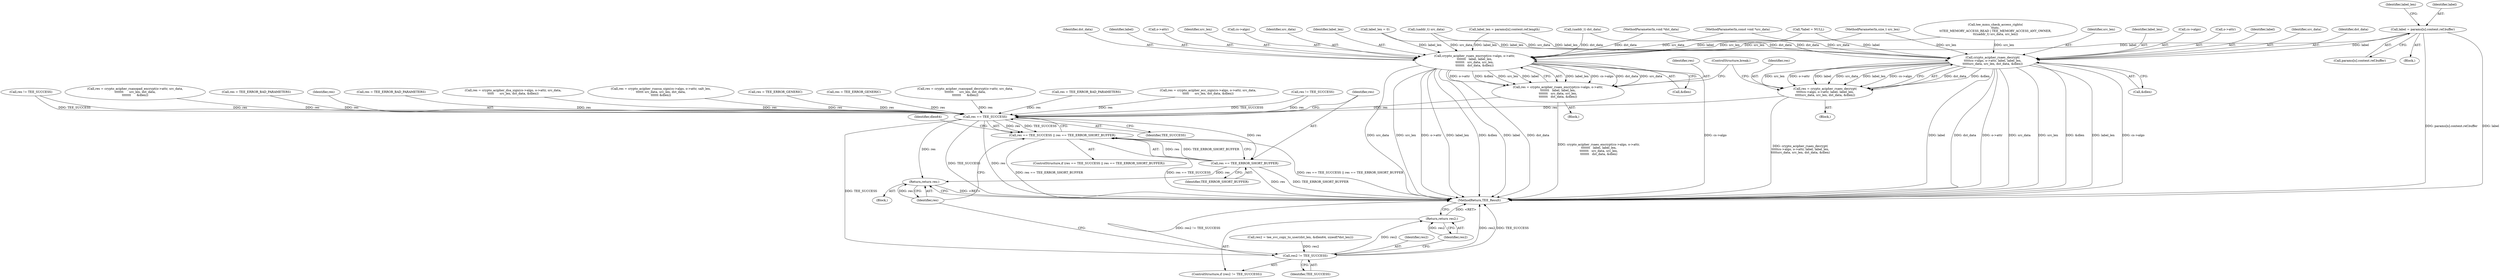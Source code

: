 digraph "0_optee_os_70697bf3c5dc3d201341b01a1a8e5bc6d2fb48f8@array" {
"1000342" [label="(Call,label = params[n].content.ref.buffer)"];
"1000374" [label="(Call,crypto_acipher_rsaes_encrypt(cs->algo, o->attr,\n\t\t\t\t\t\t\t   label, label_len,\n\t\t\t\t\t\t\t   src_data, src_len,\n\t\t\t\t\t\t\t   dst_data, &dlen))"];
"1000372" [label="(Call,res = crypto_acipher_rsaes_encrypt(cs->algo, o->attr,\n\t\t\t\t\t\t\t   label, label_len,\n\t\t\t\t\t\t\t   src_data, src_len,\n\t\t\t\t\t\t\t   dst_data, &dlen))"];
"1000511" [label="(Call,res == TEE_SUCCESS)"];
"1000510" [label="(Call,res == TEE_SUCCESS || res == TEE_ERROR_SHORT_BUFFER)"];
"1000514" [label="(Call,res == TEE_ERROR_SHORT_BUFFER)"];
"1000537" [label="(Return,return res;)"];
"1000532" [label="(Call,res2 != TEE_SUCCESS)"];
"1000535" [label="(Return,return res2;)"];
"1000398" [label="(Call,crypto_acipher_rsaes_decrypt(\n\t\t\t\t\tcs->algo, o->attr, label, label_len,\n\t\t\t\t\tsrc_data, src_len, dst_data, &dlen))"];
"1000396" [label="(Call,res = crypto_acipher_rsaes_decrypt(\n\t\t\t\t\tcs->algo, o->attr, label, label_len,\n\t\t\t\t\tsrc_data, src_len, dst_data, &dlen))"];
"1000105" [label="(MethodParameterIn,const void *src_data)"];
"1000249" [label="(Call,res != TEE_SUCCESS)"];
"1000386" [label="(Call,&dlen)"];
"1000539" [label="(MethodReturn,TEE_Result)"];
"1000300" [label="(Call,res = crypto_acipher_rsanopad_decrypt(o->attr, src_data,\n\t\t\t\t\t\t\t      src_len, dst_data,\n\t\t\t\t\t\t\t      &dlen))"];
"1000414" [label="(Call,res = TEE_ERROR_BAD_PARAMETERS)"];
"1000514" [label="(Call,res == TEE_ERROR_SHORT_BUFFER)"];
"1000344" [label="(Call,params[n].content.ref.buffer)"];
"1000516" [label="(Identifier,TEE_ERROR_SHORT_BUFFER)"];
"1000417" [label="(ControlStructure,break;)"];
"1000398" [label="(Call,crypto_acipher_rsaes_decrypt(\n\t\t\t\t\tcs->algo, o->attr, label, label_len,\n\t\t\t\t\tsrc_data, src_len, dst_data, &dlen))"];
"1000486" [label="(Call,res = crypto_acipher_ecc_sign(cs->algo, o->attr, src_data,\n\t\t\t\t\t      src_len, dst_data, &dlen))"];
"1000372" [label="(Call,res = crypto_acipher_rsaes_encrypt(cs->algo, o->attr,\n\t\t\t\t\t\t\t   label, label_len,\n\t\t\t\t\t\t\t   src_data, src_len,\n\t\t\t\t\t\t\t   dst_data, &dlen))"];
"1000235" [label="(Call,res != TEE_SUCCESS)"];
"1000354" [label="(Identifier,label_len)"];
"1000353" [label="(Call,label_len = params[n].content.ref.length)"];
"1000510" [label="(Call,res == TEE_SUCCESS || res == TEE_ERROR_SHORT_BUFFER)"];
"1000383" [label="(Identifier,src_data)"];
"1000342" [label="(Call,label = params[n].content.ref.buffer)"];
"1000515" [label="(Identifier,res)"];
"1000382" [label="(Identifier,label_len)"];
"1000164" [label="(Call,tee_mmu_check_access_rights(\n\t\tutc,\n\t\tTEE_MEMORY_ACCESS_READ | TEE_MEMORY_ACCESS_ANY_OWNER,\n\t\t(uaddr_t) src_data, src_len))"];
"1000408" [label="(Identifier,src_len)"];
"1000395" [label="(Block,)"];
"1000531" [label="(ControlStructure,if (res2 != TEE_SUCCESS))"];
"1000385" [label="(Identifier,dst_data)"];
"1000374" [label="(Call,crypto_acipher_rsaes_encrypt(cs->algo, o->attr,\n\t\t\t\t\t\t\t   label, label_len,\n\t\t\t\t\t\t\t   src_data, src_len,\n\t\t\t\t\t\t\t   dst_data, &dlen))"];
"1000381" [label="(Identifier,label)"];
"1000406" [label="(Identifier,label_len)"];
"1000399" [label="(Call,cs->algo)"];
"1000509" [label="(ControlStructure,if (res == TEE_SUCCESS || res == TEE_ERROR_SHORT_BUFFER))"];
"1000522" [label="(Call,res2 = tee_svc_copy_to_user(dst_len, &dlen64, sizeof(*dst_len)))"];
"1000537" [label="(Return,return res;)"];
"1000536" [label="(Identifier,res2)"];
"1000410" [label="(Call,&dlen)"];
"1000281" [label="(Call,res = crypto_acipher_rsanopad_encrypt(o->attr, src_data,\n\t\t\t\t\t\t\t      src_len, dst_data,\n\t\t\t\t\t\t\t      &dlen))"];
"1000378" [label="(Call,o->attr)"];
"1000343" [label="(Identifier,label)"];
"1000117" [label="(Call,*label = NULL)"];
"1000373" [label="(Identifier,res)"];
"1000511" [label="(Call,res == TEE_SUCCESS)"];
"1000502" [label="(Call,res = TEE_ERROR_BAD_PARAMETERS)"];
"1000384" [label="(Identifier,src_len)"];
"1000512" [label="(Identifier,res)"];
"1000520" [label="(Identifier,dlen64)"];
"1000396" [label="(Call,res = crypto_acipher_rsaes_decrypt(\n\t\t\t\t\tcs->algo, o->attr, label, label_len,\n\t\t\t\t\tsrc_data, src_len, dst_data, &dlen))"];
"1000535" [label="(Return,return res2;)"];
"1000109" [label="(Block,)"];
"1000533" [label="(Identifier,res2)"];
"1000402" [label="(Call,o->attr)"];
"1000405" [label="(Identifier,label)"];
"1000375" [label="(Call,cs->algo)"];
"1000341" [label="(Block,)"];
"1000106" [label="(MethodParameterIn,size_t src_len)"];
"1000437" [label="(Call,res = TEE_ERROR_BAD_PARAMETERS)"];
"1000169" [label="(Call,(uaddr_t) src_data)"];
"1000466" [label="(Call,res = crypto_acipher_dsa_sign(cs->algo, o->attr, src_data,\n\t\t\t\t\t      src_len, dst_data, &dlen))"];
"1000447" [label="(Call,res = crypto_acipher_rsassa_sign(cs->algo, o->attr, salt_len,\n\t\t\t\t\t\t src_data, src_len, dst_data,\n\t\t\t\t\t\t &dlen))"];
"1000397" [label="(Identifier,res)"];
"1000538" [label="(Identifier,res)"];
"1000264" [label="(Call,res = TEE_ERROR_GENERIC)"];
"1000205" [label="(Call,(uaddr_t) dst_data)"];
"1000107" [label="(MethodParameterIn,void *dst_data)"];
"1000532" [label="(Call,res2 != TEE_SUCCESS)"];
"1000371" [label="(Block,)"];
"1000313" [label="(Call,res = TEE_ERROR_GENERIC)"];
"1000407" [label="(Identifier,src_data)"];
"1000121" [label="(Call,label_len = 0)"];
"1000409" [label="(Identifier,dst_data)"];
"1000513" [label="(Identifier,TEE_SUCCESS)"];
"1000534" [label="(Identifier,TEE_SUCCESS)"];
"1000342" -> "1000341"  [label="AST: "];
"1000342" -> "1000344"  [label="CFG: "];
"1000343" -> "1000342"  [label="AST: "];
"1000344" -> "1000342"  [label="AST: "];
"1000354" -> "1000342"  [label="CFG: "];
"1000342" -> "1000539"  [label="DDG: params[n].content.ref.buffer"];
"1000342" -> "1000539"  [label="DDG: label"];
"1000342" -> "1000374"  [label="DDG: label"];
"1000342" -> "1000398"  [label="DDG: label"];
"1000374" -> "1000372"  [label="AST: "];
"1000374" -> "1000386"  [label="CFG: "];
"1000375" -> "1000374"  [label="AST: "];
"1000378" -> "1000374"  [label="AST: "];
"1000381" -> "1000374"  [label="AST: "];
"1000382" -> "1000374"  [label="AST: "];
"1000383" -> "1000374"  [label="AST: "];
"1000384" -> "1000374"  [label="AST: "];
"1000385" -> "1000374"  [label="AST: "];
"1000386" -> "1000374"  [label="AST: "];
"1000372" -> "1000374"  [label="CFG: "];
"1000374" -> "1000539"  [label="DDG: cs->algo"];
"1000374" -> "1000539"  [label="DDG: src_data"];
"1000374" -> "1000539"  [label="DDG: src_len"];
"1000374" -> "1000539"  [label="DDG: o->attr"];
"1000374" -> "1000539"  [label="DDG: label_len"];
"1000374" -> "1000539"  [label="DDG: &dlen"];
"1000374" -> "1000539"  [label="DDG: label"];
"1000374" -> "1000539"  [label="DDG: dst_data"];
"1000374" -> "1000372"  [label="DDG: label_len"];
"1000374" -> "1000372"  [label="DDG: cs->algo"];
"1000374" -> "1000372"  [label="DDG: dst_data"];
"1000374" -> "1000372"  [label="DDG: src_data"];
"1000374" -> "1000372"  [label="DDG: o->attr"];
"1000374" -> "1000372"  [label="DDG: &dlen"];
"1000374" -> "1000372"  [label="DDG: src_len"];
"1000374" -> "1000372"  [label="DDG: label"];
"1000117" -> "1000374"  [label="DDG: label"];
"1000121" -> "1000374"  [label="DDG: label_len"];
"1000353" -> "1000374"  [label="DDG: label_len"];
"1000169" -> "1000374"  [label="DDG: src_data"];
"1000105" -> "1000374"  [label="DDG: src_data"];
"1000164" -> "1000374"  [label="DDG: src_len"];
"1000106" -> "1000374"  [label="DDG: src_len"];
"1000205" -> "1000374"  [label="DDG: dst_data"];
"1000107" -> "1000374"  [label="DDG: dst_data"];
"1000372" -> "1000371"  [label="AST: "];
"1000373" -> "1000372"  [label="AST: "];
"1000417" -> "1000372"  [label="CFG: "];
"1000372" -> "1000539"  [label="DDG: crypto_acipher_rsaes_encrypt(cs->algo, o->attr,\n\t\t\t\t\t\t\t   label, label_len,\n\t\t\t\t\t\t\t   src_data, src_len,\n\t\t\t\t\t\t\t   dst_data, &dlen)"];
"1000372" -> "1000511"  [label="DDG: res"];
"1000511" -> "1000510"  [label="AST: "];
"1000511" -> "1000513"  [label="CFG: "];
"1000512" -> "1000511"  [label="AST: "];
"1000513" -> "1000511"  [label="AST: "];
"1000515" -> "1000511"  [label="CFG: "];
"1000510" -> "1000511"  [label="CFG: "];
"1000511" -> "1000539"  [label="DDG: TEE_SUCCESS"];
"1000511" -> "1000539"  [label="DDG: res"];
"1000511" -> "1000510"  [label="DDG: res"];
"1000511" -> "1000510"  [label="DDG: TEE_SUCCESS"];
"1000396" -> "1000511"  [label="DDG: res"];
"1000281" -> "1000511"  [label="DDG: res"];
"1000235" -> "1000511"  [label="DDG: res"];
"1000235" -> "1000511"  [label="DDG: TEE_SUCCESS"];
"1000502" -> "1000511"  [label="DDG: res"];
"1000466" -> "1000511"  [label="DDG: res"];
"1000300" -> "1000511"  [label="DDG: res"];
"1000414" -> "1000511"  [label="DDG: res"];
"1000313" -> "1000511"  [label="DDG: res"];
"1000486" -> "1000511"  [label="DDG: res"];
"1000264" -> "1000511"  [label="DDG: res"];
"1000437" -> "1000511"  [label="DDG: res"];
"1000447" -> "1000511"  [label="DDG: res"];
"1000249" -> "1000511"  [label="DDG: res"];
"1000249" -> "1000511"  [label="DDG: TEE_SUCCESS"];
"1000511" -> "1000514"  [label="DDG: res"];
"1000511" -> "1000532"  [label="DDG: TEE_SUCCESS"];
"1000511" -> "1000537"  [label="DDG: res"];
"1000510" -> "1000509"  [label="AST: "];
"1000510" -> "1000514"  [label="CFG: "];
"1000514" -> "1000510"  [label="AST: "];
"1000520" -> "1000510"  [label="CFG: "];
"1000538" -> "1000510"  [label="CFG: "];
"1000510" -> "1000539"  [label="DDG: res == TEE_ERROR_SHORT_BUFFER"];
"1000510" -> "1000539"  [label="DDG: res == TEE_SUCCESS"];
"1000510" -> "1000539"  [label="DDG: res == TEE_SUCCESS || res == TEE_ERROR_SHORT_BUFFER"];
"1000514" -> "1000510"  [label="DDG: res"];
"1000514" -> "1000510"  [label="DDG: TEE_ERROR_SHORT_BUFFER"];
"1000514" -> "1000516"  [label="CFG: "];
"1000515" -> "1000514"  [label="AST: "];
"1000516" -> "1000514"  [label="AST: "];
"1000514" -> "1000539"  [label="DDG: res"];
"1000514" -> "1000539"  [label="DDG: TEE_ERROR_SHORT_BUFFER"];
"1000514" -> "1000537"  [label="DDG: res"];
"1000537" -> "1000109"  [label="AST: "];
"1000537" -> "1000538"  [label="CFG: "];
"1000538" -> "1000537"  [label="AST: "];
"1000539" -> "1000537"  [label="CFG: "];
"1000537" -> "1000539"  [label="DDG: <RET>"];
"1000538" -> "1000537"  [label="DDG: res"];
"1000532" -> "1000531"  [label="AST: "];
"1000532" -> "1000534"  [label="CFG: "];
"1000533" -> "1000532"  [label="AST: "];
"1000534" -> "1000532"  [label="AST: "];
"1000536" -> "1000532"  [label="CFG: "];
"1000538" -> "1000532"  [label="CFG: "];
"1000532" -> "1000539"  [label="DDG: res2"];
"1000532" -> "1000539"  [label="DDG: TEE_SUCCESS"];
"1000532" -> "1000539"  [label="DDG: res2 != TEE_SUCCESS"];
"1000522" -> "1000532"  [label="DDG: res2"];
"1000532" -> "1000535"  [label="DDG: res2"];
"1000535" -> "1000531"  [label="AST: "];
"1000535" -> "1000536"  [label="CFG: "];
"1000536" -> "1000535"  [label="AST: "];
"1000539" -> "1000535"  [label="CFG: "];
"1000535" -> "1000539"  [label="DDG: <RET>"];
"1000536" -> "1000535"  [label="DDG: res2"];
"1000398" -> "1000396"  [label="AST: "];
"1000398" -> "1000410"  [label="CFG: "];
"1000399" -> "1000398"  [label="AST: "];
"1000402" -> "1000398"  [label="AST: "];
"1000405" -> "1000398"  [label="AST: "];
"1000406" -> "1000398"  [label="AST: "];
"1000407" -> "1000398"  [label="AST: "];
"1000408" -> "1000398"  [label="AST: "];
"1000409" -> "1000398"  [label="AST: "];
"1000410" -> "1000398"  [label="AST: "];
"1000396" -> "1000398"  [label="CFG: "];
"1000398" -> "1000539"  [label="DDG: label"];
"1000398" -> "1000539"  [label="DDG: dst_data"];
"1000398" -> "1000539"  [label="DDG: o->attr"];
"1000398" -> "1000539"  [label="DDG: src_data"];
"1000398" -> "1000539"  [label="DDG: src_len"];
"1000398" -> "1000539"  [label="DDG: &dlen"];
"1000398" -> "1000539"  [label="DDG: label_len"];
"1000398" -> "1000539"  [label="DDG: cs->algo"];
"1000398" -> "1000396"  [label="DDG: dst_data"];
"1000398" -> "1000396"  [label="DDG: &dlen"];
"1000398" -> "1000396"  [label="DDG: src_len"];
"1000398" -> "1000396"  [label="DDG: o->attr"];
"1000398" -> "1000396"  [label="DDG: label"];
"1000398" -> "1000396"  [label="DDG: src_data"];
"1000398" -> "1000396"  [label="DDG: label_len"];
"1000398" -> "1000396"  [label="DDG: cs->algo"];
"1000117" -> "1000398"  [label="DDG: label"];
"1000121" -> "1000398"  [label="DDG: label_len"];
"1000353" -> "1000398"  [label="DDG: label_len"];
"1000169" -> "1000398"  [label="DDG: src_data"];
"1000105" -> "1000398"  [label="DDG: src_data"];
"1000164" -> "1000398"  [label="DDG: src_len"];
"1000106" -> "1000398"  [label="DDG: src_len"];
"1000205" -> "1000398"  [label="DDG: dst_data"];
"1000107" -> "1000398"  [label="DDG: dst_data"];
"1000396" -> "1000395"  [label="AST: "];
"1000397" -> "1000396"  [label="AST: "];
"1000417" -> "1000396"  [label="CFG: "];
"1000396" -> "1000539"  [label="DDG: crypto_acipher_rsaes_decrypt(\n\t\t\t\t\tcs->algo, o->attr, label, label_len,\n\t\t\t\t\tsrc_data, src_len, dst_data, &dlen)"];
}
